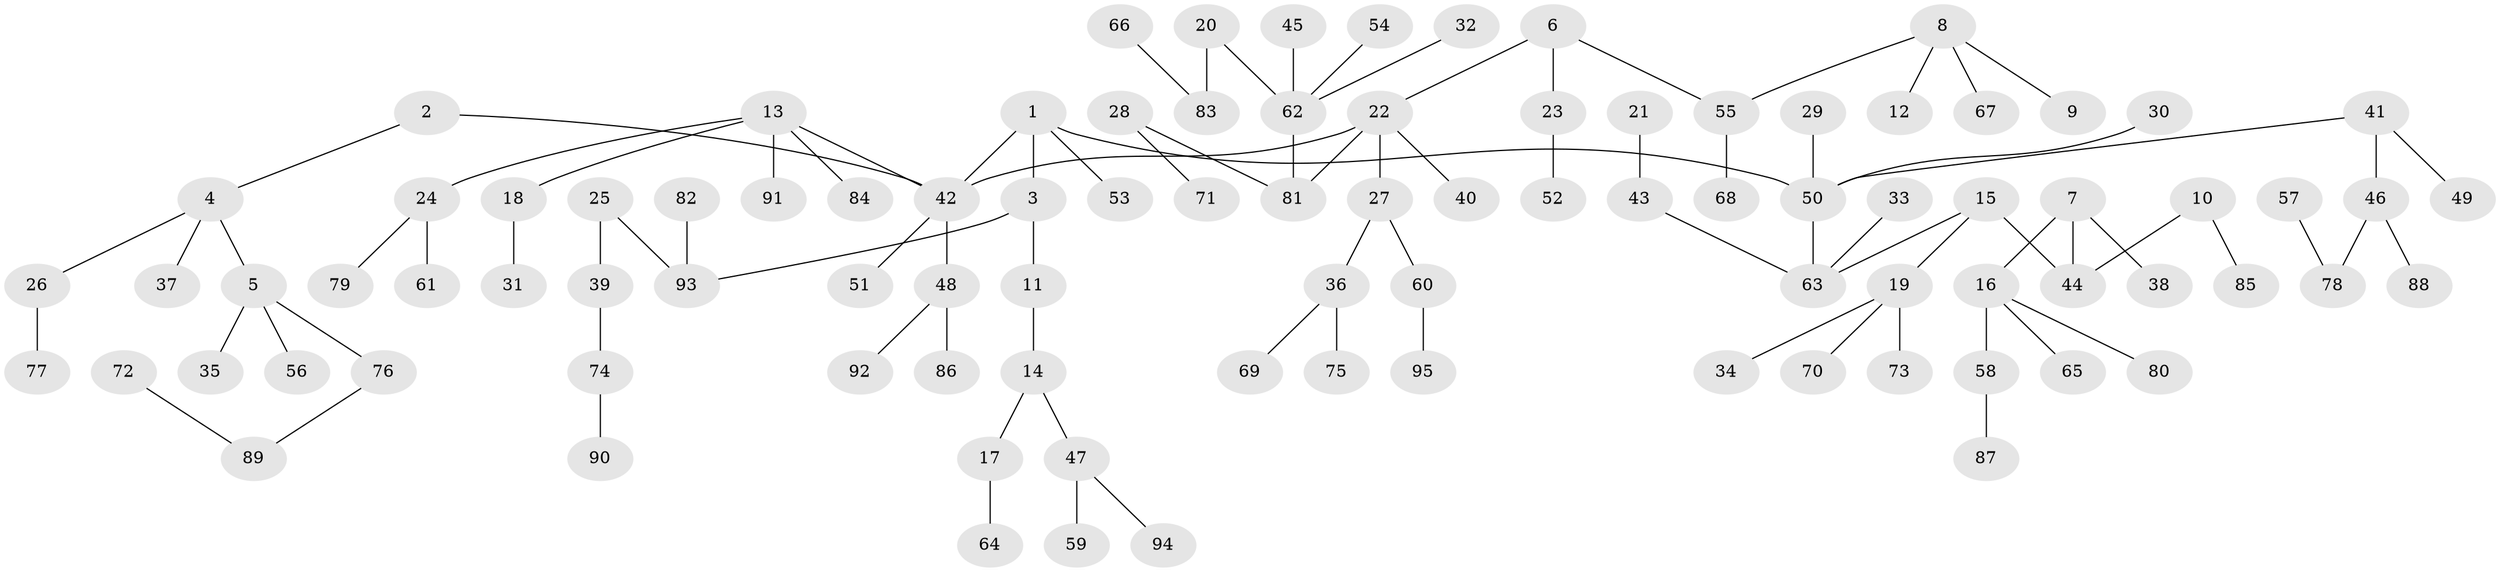 // original degree distribution, {4: 0.1037037037037037, 6: 0.022222222222222223, 5: 0.014814814814814815, 7: 0.007407407407407408, 2: 0.2518518518518518, 3: 0.1037037037037037, 1: 0.4962962962962963}
// Generated by graph-tools (version 1.1) at 2025/37/03/04/25 23:37:15]
// undirected, 95 vertices, 94 edges
graph export_dot {
  node [color=gray90,style=filled];
  1;
  2;
  3;
  4;
  5;
  6;
  7;
  8;
  9;
  10;
  11;
  12;
  13;
  14;
  15;
  16;
  17;
  18;
  19;
  20;
  21;
  22;
  23;
  24;
  25;
  26;
  27;
  28;
  29;
  30;
  31;
  32;
  33;
  34;
  35;
  36;
  37;
  38;
  39;
  40;
  41;
  42;
  43;
  44;
  45;
  46;
  47;
  48;
  49;
  50;
  51;
  52;
  53;
  54;
  55;
  56;
  57;
  58;
  59;
  60;
  61;
  62;
  63;
  64;
  65;
  66;
  67;
  68;
  69;
  70;
  71;
  72;
  73;
  74;
  75;
  76;
  77;
  78;
  79;
  80;
  81;
  82;
  83;
  84;
  85;
  86;
  87;
  88;
  89;
  90;
  91;
  92;
  93;
  94;
  95;
  1 -- 3 [weight=1.0];
  1 -- 42 [weight=1.0];
  1 -- 50 [weight=1.0];
  1 -- 53 [weight=1.0];
  2 -- 4 [weight=1.0];
  2 -- 42 [weight=1.0];
  3 -- 11 [weight=1.0];
  3 -- 93 [weight=1.0];
  4 -- 5 [weight=1.0];
  4 -- 26 [weight=1.0];
  4 -- 37 [weight=1.0];
  5 -- 35 [weight=1.0];
  5 -- 56 [weight=1.0];
  5 -- 76 [weight=1.0];
  6 -- 22 [weight=1.0];
  6 -- 23 [weight=1.0];
  6 -- 55 [weight=1.0];
  7 -- 16 [weight=1.0];
  7 -- 38 [weight=1.0];
  7 -- 44 [weight=1.0];
  8 -- 9 [weight=1.0];
  8 -- 12 [weight=1.0];
  8 -- 55 [weight=1.0];
  8 -- 67 [weight=1.0];
  10 -- 44 [weight=1.0];
  10 -- 85 [weight=1.0];
  11 -- 14 [weight=1.0];
  13 -- 18 [weight=1.0];
  13 -- 24 [weight=1.0];
  13 -- 42 [weight=1.0];
  13 -- 84 [weight=1.0];
  13 -- 91 [weight=1.0];
  14 -- 17 [weight=1.0];
  14 -- 47 [weight=1.0];
  15 -- 19 [weight=1.0];
  15 -- 44 [weight=1.0];
  15 -- 63 [weight=1.0];
  16 -- 58 [weight=1.0];
  16 -- 65 [weight=1.0];
  16 -- 80 [weight=1.0];
  17 -- 64 [weight=1.0];
  18 -- 31 [weight=1.0];
  19 -- 34 [weight=1.0];
  19 -- 70 [weight=1.0];
  19 -- 73 [weight=1.0];
  20 -- 62 [weight=1.0];
  20 -- 83 [weight=1.0];
  21 -- 43 [weight=1.0];
  22 -- 27 [weight=1.0];
  22 -- 40 [weight=1.0];
  22 -- 42 [weight=1.0];
  22 -- 81 [weight=1.0];
  23 -- 52 [weight=1.0];
  24 -- 61 [weight=1.0];
  24 -- 79 [weight=1.0];
  25 -- 39 [weight=1.0];
  25 -- 93 [weight=1.0];
  26 -- 77 [weight=1.0];
  27 -- 36 [weight=1.0];
  27 -- 60 [weight=1.0];
  28 -- 71 [weight=1.0];
  28 -- 81 [weight=1.0];
  29 -- 50 [weight=1.0];
  30 -- 50 [weight=1.0];
  32 -- 62 [weight=1.0];
  33 -- 63 [weight=1.0];
  36 -- 69 [weight=1.0];
  36 -- 75 [weight=1.0];
  39 -- 74 [weight=1.0];
  41 -- 46 [weight=1.0];
  41 -- 49 [weight=1.0];
  41 -- 50 [weight=1.0];
  42 -- 48 [weight=1.0];
  42 -- 51 [weight=1.0];
  43 -- 63 [weight=1.0];
  45 -- 62 [weight=1.0];
  46 -- 78 [weight=1.0];
  46 -- 88 [weight=1.0];
  47 -- 59 [weight=1.0];
  47 -- 94 [weight=1.0];
  48 -- 86 [weight=1.0];
  48 -- 92 [weight=1.0];
  50 -- 63 [weight=1.0];
  54 -- 62 [weight=1.0];
  55 -- 68 [weight=1.0];
  57 -- 78 [weight=1.0];
  58 -- 87 [weight=1.0];
  60 -- 95 [weight=1.0];
  62 -- 81 [weight=1.0];
  66 -- 83 [weight=1.0];
  72 -- 89 [weight=1.0];
  74 -- 90 [weight=1.0];
  76 -- 89 [weight=1.0];
  82 -- 93 [weight=1.0];
}
